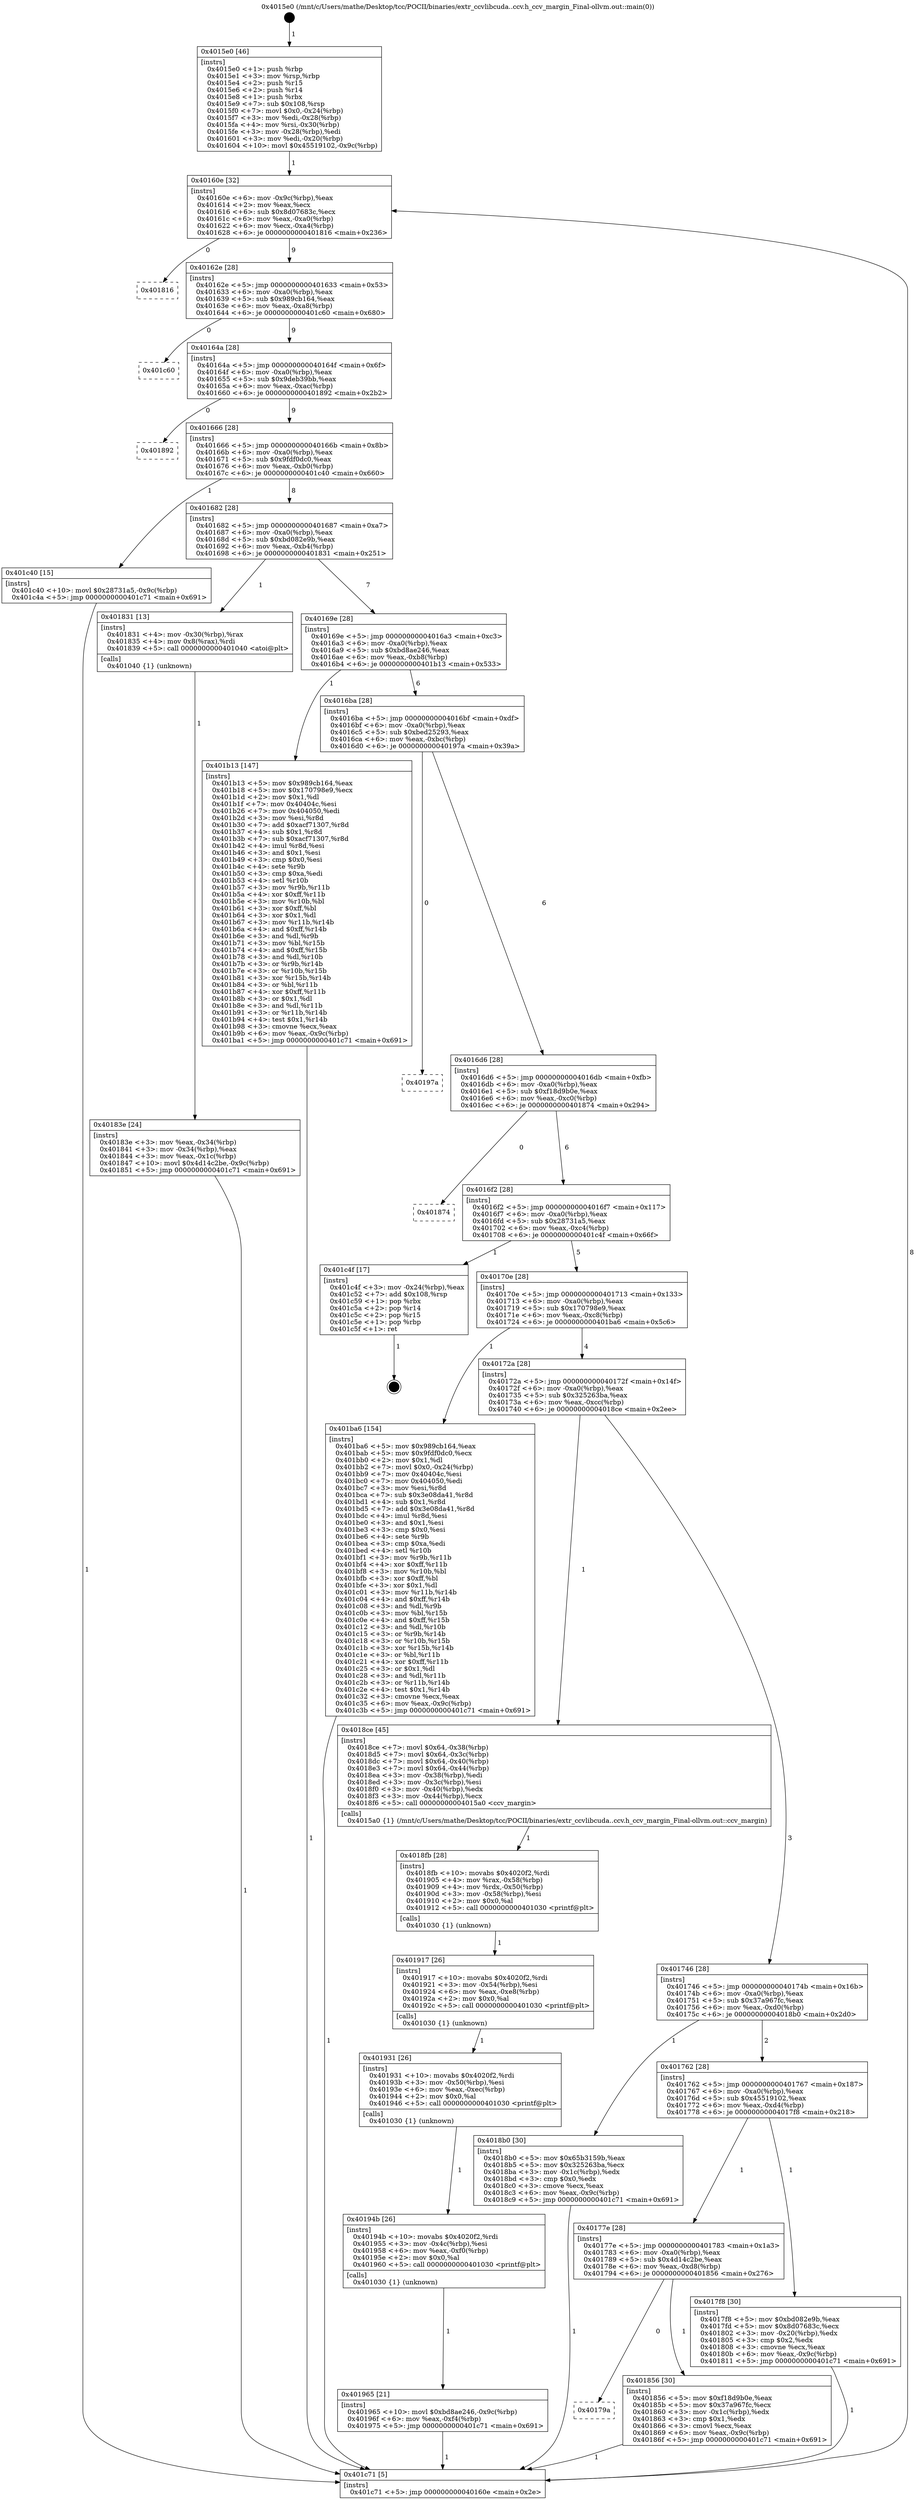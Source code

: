 digraph "0x4015e0" {
  label = "0x4015e0 (/mnt/c/Users/mathe/Desktop/tcc/POCII/binaries/extr_ccvlibcuda..ccv.h_ccv_margin_Final-ollvm.out::main(0))"
  labelloc = "t"
  node[shape=record]

  Entry [label="",width=0.3,height=0.3,shape=circle,fillcolor=black,style=filled]
  "0x40160e" [label="{
     0x40160e [32]\l
     | [instrs]\l
     &nbsp;&nbsp;0x40160e \<+6\>: mov -0x9c(%rbp),%eax\l
     &nbsp;&nbsp;0x401614 \<+2\>: mov %eax,%ecx\l
     &nbsp;&nbsp;0x401616 \<+6\>: sub $0x8d07683c,%ecx\l
     &nbsp;&nbsp;0x40161c \<+6\>: mov %eax,-0xa0(%rbp)\l
     &nbsp;&nbsp;0x401622 \<+6\>: mov %ecx,-0xa4(%rbp)\l
     &nbsp;&nbsp;0x401628 \<+6\>: je 0000000000401816 \<main+0x236\>\l
  }"]
  "0x401816" [label="{
     0x401816\l
  }", style=dashed]
  "0x40162e" [label="{
     0x40162e [28]\l
     | [instrs]\l
     &nbsp;&nbsp;0x40162e \<+5\>: jmp 0000000000401633 \<main+0x53\>\l
     &nbsp;&nbsp;0x401633 \<+6\>: mov -0xa0(%rbp),%eax\l
     &nbsp;&nbsp;0x401639 \<+5\>: sub $0x989cb164,%eax\l
     &nbsp;&nbsp;0x40163e \<+6\>: mov %eax,-0xa8(%rbp)\l
     &nbsp;&nbsp;0x401644 \<+6\>: je 0000000000401c60 \<main+0x680\>\l
  }"]
  Exit [label="",width=0.3,height=0.3,shape=circle,fillcolor=black,style=filled,peripheries=2]
  "0x401c60" [label="{
     0x401c60\l
  }", style=dashed]
  "0x40164a" [label="{
     0x40164a [28]\l
     | [instrs]\l
     &nbsp;&nbsp;0x40164a \<+5\>: jmp 000000000040164f \<main+0x6f\>\l
     &nbsp;&nbsp;0x40164f \<+6\>: mov -0xa0(%rbp),%eax\l
     &nbsp;&nbsp;0x401655 \<+5\>: sub $0x9deb39bb,%eax\l
     &nbsp;&nbsp;0x40165a \<+6\>: mov %eax,-0xac(%rbp)\l
     &nbsp;&nbsp;0x401660 \<+6\>: je 0000000000401892 \<main+0x2b2\>\l
  }"]
  "0x401965" [label="{
     0x401965 [21]\l
     | [instrs]\l
     &nbsp;&nbsp;0x401965 \<+10\>: movl $0xbd8ae246,-0x9c(%rbp)\l
     &nbsp;&nbsp;0x40196f \<+6\>: mov %eax,-0xf4(%rbp)\l
     &nbsp;&nbsp;0x401975 \<+5\>: jmp 0000000000401c71 \<main+0x691\>\l
  }"]
  "0x401892" [label="{
     0x401892\l
  }", style=dashed]
  "0x401666" [label="{
     0x401666 [28]\l
     | [instrs]\l
     &nbsp;&nbsp;0x401666 \<+5\>: jmp 000000000040166b \<main+0x8b\>\l
     &nbsp;&nbsp;0x40166b \<+6\>: mov -0xa0(%rbp),%eax\l
     &nbsp;&nbsp;0x401671 \<+5\>: sub $0x9fdf0dc0,%eax\l
     &nbsp;&nbsp;0x401676 \<+6\>: mov %eax,-0xb0(%rbp)\l
     &nbsp;&nbsp;0x40167c \<+6\>: je 0000000000401c40 \<main+0x660\>\l
  }"]
  "0x40194b" [label="{
     0x40194b [26]\l
     | [instrs]\l
     &nbsp;&nbsp;0x40194b \<+10\>: movabs $0x4020f2,%rdi\l
     &nbsp;&nbsp;0x401955 \<+3\>: mov -0x4c(%rbp),%esi\l
     &nbsp;&nbsp;0x401958 \<+6\>: mov %eax,-0xf0(%rbp)\l
     &nbsp;&nbsp;0x40195e \<+2\>: mov $0x0,%al\l
     &nbsp;&nbsp;0x401960 \<+5\>: call 0000000000401030 \<printf@plt\>\l
     | [calls]\l
     &nbsp;&nbsp;0x401030 \{1\} (unknown)\l
  }"]
  "0x401c40" [label="{
     0x401c40 [15]\l
     | [instrs]\l
     &nbsp;&nbsp;0x401c40 \<+10\>: movl $0x28731a5,-0x9c(%rbp)\l
     &nbsp;&nbsp;0x401c4a \<+5\>: jmp 0000000000401c71 \<main+0x691\>\l
  }"]
  "0x401682" [label="{
     0x401682 [28]\l
     | [instrs]\l
     &nbsp;&nbsp;0x401682 \<+5\>: jmp 0000000000401687 \<main+0xa7\>\l
     &nbsp;&nbsp;0x401687 \<+6\>: mov -0xa0(%rbp),%eax\l
     &nbsp;&nbsp;0x40168d \<+5\>: sub $0xbd082e9b,%eax\l
     &nbsp;&nbsp;0x401692 \<+6\>: mov %eax,-0xb4(%rbp)\l
     &nbsp;&nbsp;0x401698 \<+6\>: je 0000000000401831 \<main+0x251\>\l
  }"]
  "0x401931" [label="{
     0x401931 [26]\l
     | [instrs]\l
     &nbsp;&nbsp;0x401931 \<+10\>: movabs $0x4020f2,%rdi\l
     &nbsp;&nbsp;0x40193b \<+3\>: mov -0x50(%rbp),%esi\l
     &nbsp;&nbsp;0x40193e \<+6\>: mov %eax,-0xec(%rbp)\l
     &nbsp;&nbsp;0x401944 \<+2\>: mov $0x0,%al\l
     &nbsp;&nbsp;0x401946 \<+5\>: call 0000000000401030 \<printf@plt\>\l
     | [calls]\l
     &nbsp;&nbsp;0x401030 \{1\} (unknown)\l
  }"]
  "0x401831" [label="{
     0x401831 [13]\l
     | [instrs]\l
     &nbsp;&nbsp;0x401831 \<+4\>: mov -0x30(%rbp),%rax\l
     &nbsp;&nbsp;0x401835 \<+4\>: mov 0x8(%rax),%rdi\l
     &nbsp;&nbsp;0x401839 \<+5\>: call 0000000000401040 \<atoi@plt\>\l
     | [calls]\l
     &nbsp;&nbsp;0x401040 \{1\} (unknown)\l
  }"]
  "0x40169e" [label="{
     0x40169e [28]\l
     | [instrs]\l
     &nbsp;&nbsp;0x40169e \<+5\>: jmp 00000000004016a3 \<main+0xc3\>\l
     &nbsp;&nbsp;0x4016a3 \<+6\>: mov -0xa0(%rbp),%eax\l
     &nbsp;&nbsp;0x4016a9 \<+5\>: sub $0xbd8ae246,%eax\l
     &nbsp;&nbsp;0x4016ae \<+6\>: mov %eax,-0xb8(%rbp)\l
     &nbsp;&nbsp;0x4016b4 \<+6\>: je 0000000000401b13 \<main+0x533\>\l
  }"]
  "0x401917" [label="{
     0x401917 [26]\l
     | [instrs]\l
     &nbsp;&nbsp;0x401917 \<+10\>: movabs $0x4020f2,%rdi\l
     &nbsp;&nbsp;0x401921 \<+3\>: mov -0x54(%rbp),%esi\l
     &nbsp;&nbsp;0x401924 \<+6\>: mov %eax,-0xe8(%rbp)\l
     &nbsp;&nbsp;0x40192a \<+2\>: mov $0x0,%al\l
     &nbsp;&nbsp;0x40192c \<+5\>: call 0000000000401030 \<printf@plt\>\l
     | [calls]\l
     &nbsp;&nbsp;0x401030 \{1\} (unknown)\l
  }"]
  "0x401b13" [label="{
     0x401b13 [147]\l
     | [instrs]\l
     &nbsp;&nbsp;0x401b13 \<+5\>: mov $0x989cb164,%eax\l
     &nbsp;&nbsp;0x401b18 \<+5\>: mov $0x170798e9,%ecx\l
     &nbsp;&nbsp;0x401b1d \<+2\>: mov $0x1,%dl\l
     &nbsp;&nbsp;0x401b1f \<+7\>: mov 0x40404c,%esi\l
     &nbsp;&nbsp;0x401b26 \<+7\>: mov 0x404050,%edi\l
     &nbsp;&nbsp;0x401b2d \<+3\>: mov %esi,%r8d\l
     &nbsp;&nbsp;0x401b30 \<+7\>: add $0xacf71307,%r8d\l
     &nbsp;&nbsp;0x401b37 \<+4\>: sub $0x1,%r8d\l
     &nbsp;&nbsp;0x401b3b \<+7\>: sub $0xacf71307,%r8d\l
     &nbsp;&nbsp;0x401b42 \<+4\>: imul %r8d,%esi\l
     &nbsp;&nbsp;0x401b46 \<+3\>: and $0x1,%esi\l
     &nbsp;&nbsp;0x401b49 \<+3\>: cmp $0x0,%esi\l
     &nbsp;&nbsp;0x401b4c \<+4\>: sete %r9b\l
     &nbsp;&nbsp;0x401b50 \<+3\>: cmp $0xa,%edi\l
     &nbsp;&nbsp;0x401b53 \<+4\>: setl %r10b\l
     &nbsp;&nbsp;0x401b57 \<+3\>: mov %r9b,%r11b\l
     &nbsp;&nbsp;0x401b5a \<+4\>: xor $0xff,%r11b\l
     &nbsp;&nbsp;0x401b5e \<+3\>: mov %r10b,%bl\l
     &nbsp;&nbsp;0x401b61 \<+3\>: xor $0xff,%bl\l
     &nbsp;&nbsp;0x401b64 \<+3\>: xor $0x1,%dl\l
     &nbsp;&nbsp;0x401b67 \<+3\>: mov %r11b,%r14b\l
     &nbsp;&nbsp;0x401b6a \<+4\>: and $0xff,%r14b\l
     &nbsp;&nbsp;0x401b6e \<+3\>: and %dl,%r9b\l
     &nbsp;&nbsp;0x401b71 \<+3\>: mov %bl,%r15b\l
     &nbsp;&nbsp;0x401b74 \<+4\>: and $0xff,%r15b\l
     &nbsp;&nbsp;0x401b78 \<+3\>: and %dl,%r10b\l
     &nbsp;&nbsp;0x401b7b \<+3\>: or %r9b,%r14b\l
     &nbsp;&nbsp;0x401b7e \<+3\>: or %r10b,%r15b\l
     &nbsp;&nbsp;0x401b81 \<+3\>: xor %r15b,%r14b\l
     &nbsp;&nbsp;0x401b84 \<+3\>: or %bl,%r11b\l
     &nbsp;&nbsp;0x401b87 \<+4\>: xor $0xff,%r11b\l
     &nbsp;&nbsp;0x401b8b \<+3\>: or $0x1,%dl\l
     &nbsp;&nbsp;0x401b8e \<+3\>: and %dl,%r11b\l
     &nbsp;&nbsp;0x401b91 \<+3\>: or %r11b,%r14b\l
     &nbsp;&nbsp;0x401b94 \<+4\>: test $0x1,%r14b\l
     &nbsp;&nbsp;0x401b98 \<+3\>: cmovne %ecx,%eax\l
     &nbsp;&nbsp;0x401b9b \<+6\>: mov %eax,-0x9c(%rbp)\l
     &nbsp;&nbsp;0x401ba1 \<+5\>: jmp 0000000000401c71 \<main+0x691\>\l
  }"]
  "0x4016ba" [label="{
     0x4016ba [28]\l
     | [instrs]\l
     &nbsp;&nbsp;0x4016ba \<+5\>: jmp 00000000004016bf \<main+0xdf\>\l
     &nbsp;&nbsp;0x4016bf \<+6\>: mov -0xa0(%rbp),%eax\l
     &nbsp;&nbsp;0x4016c5 \<+5\>: sub $0xbed25293,%eax\l
     &nbsp;&nbsp;0x4016ca \<+6\>: mov %eax,-0xbc(%rbp)\l
     &nbsp;&nbsp;0x4016d0 \<+6\>: je 000000000040197a \<main+0x39a\>\l
  }"]
  "0x4018fb" [label="{
     0x4018fb [28]\l
     | [instrs]\l
     &nbsp;&nbsp;0x4018fb \<+10\>: movabs $0x4020f2,%rdi\l
     &nbsp;&nbsp;0x401905 \<+4\>: mov %rax,-0x58(%rbp)\l
     &nbsp;&nbsp;0x401909 \<+4\>: mov %rdx,-0x50(%rbp)\l
     &nbsp;&nbsp;0x40190d \<+3\>: mov -0x58(%rbp),%esi\l
     &nbsp;&nbsp;0x401910 \<+2\>: mov $0x0,%al\l
     &nbsp;&nbsp;0x401912 \<+5\>: call 0000000000401030 \<printf@plt\>\l
     | [calls]\l
     &nbsp;&nbsp;0x401030 \{1\} (unknown)\l
  }"]
  "0x40197a" [label="{
     0x40197a\l
  }", style=dashed]
  "0x4016d6" [label="{
     0x4016d6 [28]\l
     | [instrs]\l
     &nbsp;&nbsp;0x4016d6 \<+5\>: jmp 00000000004016db \<main+0xfb\>\l
     &nbsp;&nbsp;0x4016db \<+6\>: mov -0xa0(%rbp),%eax\l
     &nbsp;&nbsp;0x4016e1 \<+5\>: sub $0xf18d9b0e,%eax\l
     &nbsp;&nbsp;0x4016e6 \<+6\>: mov %eax,-0xc0(%rbp)\l
     &nbsp;&nbsp;0x4016ec \<+6\>: je 0000000000401874 \<main+0x294\>\l
  }"]
  "0x40179a" [label="{
     0x40179a\l
  }", style=dashed]
  "0x401874" [label="{
     0x401874\l
  }", style=dashed]
  "0x4016f2" [label="{
     0x4016f2 [28]\l
     | [instrs]\l
     &nbsp;&nbsp;0x4016f2 \<+5\>: jmp 00000000004016f7 \<main+0x117\>\l
     &nbsp;&nbsp;0x4016f7 \<+6\>: mov -0xa0(%rbp),%eax\l
     &nbsp;&nbsp;0x4016fd \<+5\>: sub $0x28731a5,%eax\l
     &nbsp;&nbsp;0x401702 \<+6\>: mov %eax,-0xc4(%rbp)\l
     &nbsp;&nbsp;0x401708 \<+6\>: je 0000000000401c4f \<main+0x66f\>\l
  }"]
  "0x401856" [label="{
     0x401856 [30]\l
     | [instrs]\l
     &nbsp;&nbsp;0x401856 \<+5\>: mov $0xf18d9b0e,%eax\l
     &nbsp;&nbsp;0x40185b \<+5\>: mov $0x37a967fc,%ecx\l
     &nbsp;&nbsp;0x401860 \<+3\>: mov -0x1c(%rbp),%edx\l
     &nbsp;&nbsp;0x401863 \<+3\>: cmp $0x1,%edx\l
     &nbsp;&nbsp;0x401866 \<+3\>: cmovl %ecx,%eax\l
     &nbsp;&nbsp;0x401869 \<+6\>: mov %eax,-0x9c(%rbp)\l
     &nbsp;&nbsp;0x40186f \<+5\>: jmp 0000000000401c71 \<main+0x691\>\l
  }"]
  "0x401c4f" [label="{
     0x401c4f [17]\l
     | [instrs]\l
     &nbsp;&nbsp;0x401c4f \<+3\>: mov -0x24(%rbp),%eax\l
     &nbsp;&nbsp;0x401c52 \<+7\>: add $0x108,%rsp\l
     &nbsp;&nbsp;0x401c59 \<+1\>: pop %rbx\l
     &nbsp;&nbsp;0x401c5a \<+2\>: pop %r14\l
     &nbsp;&nbsp;0x401c5c \<+2\>: pop %r15\l
     &nbsp;&nbsp;0x401c5e \<+1\>: pop %rbp\l
     &nbsp;&nbsp;0x401c5f \<+1\>: ret\l
  }"]
  "0x40170e" [label="{
     0x40170e [28]\l
     | [instrs]\l
     &nbsp;&nbsp;0x40170e \<+5\>: jmp 0000000000401713 \<main+0x133\>\l
     &nbsp;&nbsp;0x401713 \<+6\>: mov -0xa0(%rbp),%eax\l
     &nbsp;&nbsp;0x401719 \<+5\>: sub $0x170798e9,%eax\l
     &nbsp;&nbsp;0x40171e \<+6\>: mov %eax,-0xc8(%rbp)\l
     &nbsp;&nbsp;0x401724 \<+6\>: je 0000000000401ba6 \<main+0x5c6\>\l
  }"]
  "0x40183e" [label="{
     0x40183e [24]\l
     | [instrs]\l
     &nbsp;&nbsp;0x40183e \<+3\>: mov %eax,-0x34(%rbp)\l
     &nbsp;&nbsp;0x401841 \<+3\>: mov -0x34(%rbp),%eax\l
     &nbsp;&nbsp;0x401844 \<+3\>: mov %eax,-0x1c(%rbp)\l
     &nbsp;&nbsp;0x401847 \<+10\>: movl $0x4d14c2be,-0x9c(%rbp)\l
     &nbsp;&nbsp;0x401851 \<+5\>: jmp 0000000000401c71 \<main+0x691\>\l
  }"]
  "0x401ba6" [label="{
     0x401ba6 [154]\l
     | [instrs]\l
     &nbsp;&nbsp;0x401ba6 \<+5\>: mov $0x989cb164,%eax\l
     &nbsp;&nbsp;0x401bab \<+5\>: mov $0x9fdf0dc0,%ecx\l
     &nbsp;&nbsp;0x401bb0 \<+2\>: mov $0x1,%dl\l
     &nbsp;&nbsp;0x401bb2 \<+7\>: movl $0x0,-0x24(%rbp)\l
     &nbsp;&nbsp;0x401bb9 \<+7\>: mov 0x40404c,%esi\l
     &nbsp;&nbsp;0x401bc0 \<+7\>: mov 0x404050,%edi\l
     &nbsp;&nbsp;0x401bc7 \<+3\>: mov %esi,%r8d\l
     &nbsp;&nbsp;0x401bca \<+7\>: sub $0x3e08da41,%r8d\l
     &nbsp;&nbsp;0x401bd1 \<+4\>: sub $0x1,%r8d\l
     &nbsp;&nbsp;0x401bd5 \<+7\>: add $0x3e08da41,%r8d\l
     &nbsp;&nbsp;0x401bdc \<+4\>: imul %r8d,%esi\l
     &nbsp;&nbsp;0x401be0 \<+3\>: and $0x1,%esi\l
     &nbsp;&nbsp;0x401be3 \<+3\>: cmp $0x0,%esi\l
     &nbsp;&nbsp;0x401be6 \<+4\>: sete %r9b\l
     &nbsp;&nbsp;0x401bea \<+3\>: cmp $0xa,%edi\l
     &nbsp;&nbsp;0x401bed \<+4\>: setl %r10b\l
     &nbsp;&nbsp;0x401bf1 \<+3\>: mov %r9b,%r11b\l
     &nbsp;&nbsp;0x401bf4 \<+4\>: xor $0xff,%r11b\l
     &nbsp;&nbsp;0x401bf8 \<+3\>: mov %r10b,%bl\l
     &nbsp;&nbsp;0x401bfb \<+3\>: xor $0xff,%bl\l
     &nbsp;&nbsp;0x401bfe \<+3\>: xor $0x1,%dl\l
     &nbsp;&nbsp;0x401c01 \<+3\>: mov %r11b,%r14b\l
     &nbsp;&nbsp;0x401c04 \<+4\>: and $0xff,%r14b\l
     &nbsp;&nbsp;0x401c08 \<+3\>: and %dl,%r9b\l
     &nbsp;&nbsp;0x401c0b \<+3\>: mov %bl,%r15b\l
     &nbsp;&nbsp;0x401c0e \<+4\>: and $0xff,%r15b\l
     &nbsp;&nbsp;0x401c12 \<+3\>: and %dl,%r10b\l
     &nbsp;&nbsp;0x401c15 \<+3\>: or %r9b,%r14b\l
     &nbsp;&nbsp;0x401c18 \<+3\>: or %r10b,%r15b\l
     &nbsp;&nbsp;0x401c1b \<+3\>: xor %r15b,%r14b\l
     &nbsp;&nbsp;0x401c1e \<+3\>: or %bl,%r11b\l
     &nbsp;&nbsp;0x401c21 \<+4\>: xor $0xff,%r11b\l
     &nbsp;&nbsp;0x401c25 \<+3\>: or $0x1,%dl\l
     &nbsp;&nbsp;0x401c28 \<+3\>: and %dl,%r11b\l
     &nbsp;&nbsp;0x401c2b \<+3\>: or %r11b,%r14b\l
     &nbsp;&nbsp;0x401c2e \<+4\>: test $0x1,%r14b\l
     &nbsp;&nbsp;0x401c32 \<+3\>: cmovne %ecx,%eax\l
     &nbsp;&nbsp;0x401c35 \<+6\>: mov %eax,-0x9c(%rbp)\l
     &nbsp;&nbsp;0x401c3b \<+5\>: jmp 0000000000401c71 \<main+0x691\>\l
  }"]
  "0x40172a" [label="{
     0x40172a [28]\l
     | [instrs]\l
     &nbsp;&nbsp;0x40172a \<+5\>: jmp 000000000040172f \<main+0x14f\>\l
     &nbsp;&nbsp;0x40172f \<+6\>: mov -0xa0(%rbp),%eax\l
     &nbsp;&nbsp;0x401735 \<+5\>: sub $0x325263ba,%eax\l
     &nbsp;&nbsp;0x40173a \<+6\>: mov %eax,-0xcc(%rbp)\l
     &nbsp;&nbsp;0x401740 \<+6\>: je 00000000004018ce \<main+0x2ee\>\l
  }"]
  "0x4015e0" [label="{
     0x4015e0 [46]\l
     | [instrs]\l
     &nbsp;&nbsp;0x4015e0 \<+1\>: push %rbp\l
     &nbsp;&nbsp;0x4015e1 \<+3\>: mov %rsp,%rbp\l
     &nbsp;&nbsp;0x4015e4 \<+2\>: push %r15\l
     &nbsp;&nbsp;0x4015e6 \<+2\>: push %r14\l
     &nbsp;&nbsp;0x4015e8 \<+1\>: push %rbx\l
     &nbsp;&nbsp;0x4015e9 \<+7\>: sub $0x108,%rsp\l
     &nbsp;&nbsp;0x4015f0 \<+7\>: movl $0x0,-0x24(%rbp)\l
     &nbsp;&nbsp;0x4015f7 \<+3\>: mov %edi,-0x28(%rbp)\l
     &nbsp;&nbsp;0x4015fa \<+4\>: mov %rsi,-0x30(%rbp)\l
     &nbsp;&nbsp;0x4015fe \<+3\>: mov -0x28(%rbp),%edi\l
     &nbsp;&nbsp;0x401601 \<+3\>: mov %edi,-0x20(%rbp)\l
     &nbsp;&nbsp;0x401604 \<+10\>: movl $0x45519102,-0x9c(%rbp)\l
  }"]
  "0x4018ce" [label="{
     0x4018ce [45]\l
     | [instrs]\l
     &nbsp;&nbsp;0x4018ce \<+7\>: movl $0x64,-0x38(%rbp)\l
     &nbsp;&nbsp;0x4018d5 \<+7\>: movl $0x64,-0x3c(%rbp)\l
     &nbsp;&nbsp;0x4018dc \<+7\>: movl $0x64,-0x40(%rbp)\l
     &nbsp;&nbsp;0x4018e3 \<+7\>: movl $0x64,-0x44(%rbp)\l
     &nbsp;&nbsp;0x4018ea \<+3\>: mov -0x38(%rbp),%edi\l
     &nbsp;&nbsp;0x4018ed \<+3\>: mov -0x3c(%rbp),%esi\l
     &nbsp;&nbsp;0x4018f0 \<+3\>: mov -0x40(%rbp),%edx\l
     &nbsp;&nbsp;0x4018f3 \<+3\>: mov -0x44(%rbp),%ecx\l
     &nbsp;&nbsp;0x4018f6 \<+5\>: call 00000000004015a0 \<ccv_margin\>\l
     | [calls]\l
     &nbsp;&nbsp;0x4015a0 \{1\} (/mnt/c/Users/mathe/Desktop/tcc/POCII/binaries/extr_ccvlibcuda..ccv.h_ccv_margin_Final-ollvm.out::ccv_margin)\l
  }"]
  "0x401746" [label="{
     0x401746 [28]\l
     | [instrs]\l
     &nbsp;&nbsp;0x401746 \<+5\>: jmp 000000000040174b \<main+0x16b\>\l
     &nbsp;&nbsp;0x40174b \<+6\>: mov -0xa0(%rbp),%eax\l
     &nbsp;&nbsp;0x401751 \<+5\>: sub $0x37a967fc,%eax\l
     &nbsp;&nbsp;0x401756 \<+6\>: mov %eax,-0xd0(%rbp)\l
     &nbsp;&nbsp;0x40175c \<+6\>: je 00000000004018b0 \<main+0x2d0\>\l
  }"]
  "0x401c71" [label="{
     0x401c71 [5]\l
     | [instrs]\l
     &nbsp;&nbsp;0x401c71 \<+5\>: jmp 000000000040160e \<main+0x2e\>\l
  }"]
  "0x4018b0" [label="{
     0x4018b0 [30]\l
     | [instrs]\l
     &nbsp;&nbsp;0x4018b0 \<+5\>: mov $0x65b3159b,%eax\l
     &nbsp;&nbsp;0x4018b5 \<+5\>: mov $0x325263ba,%ecx\l
     &nbsp;&nbsp;0x4018ba \<+3\>: mov -0x1c(%rbp),%edx\l
     &nbsp;&nbsp;0x4018bd \<+3\>: cmp $0x0,%edx\l
     &nbsp;&nbsp;0x4018c0 \<+3\>: cmove %ecx,%eax\l
     &nbsp;&nbsp;0x4018c3 \<+6\>: mov %eax,-0x9c(%rbp)\l
     &nbsp;&nbsp;0x4018c9 \<+5\>: jmp 0000000000401c71 \<main+0x691\>\l
  }"]
  "0x401762" [label="{
     0x401762 [28]\l
     | [instrs]\l
     &nbsp;&nbsp;0x401762 \<+5\>: jmp 0000000000401767 \<main+0x187\>\l
     &nbsp;&nbsp;0x401767 \<+6\>: mov -0xa0(%rbp),%eax\l
     &nbsp;&nbsp;0x40176d \<+5\>: sub $0x45519102,%eax\l
     &nbsp;&nbsp;0x401772 \<+6\>: mov %eax,-0xd4(%rbp)\l
     &nbsp;&nbsp;0x401778 \<+6\>: je 00000000004017f8 \<main+0x218\>\l
  }"]
  "0x40177e" [label="{
     0x40177e [28]\l
     | [instrs]\l
     &nbsp;&nbsp;0x40177e \<+5\>: jmp 0000000000401783 \<main+0x1a3\>\l
     &nbsp;&nbsp;0x401783 \<+6\>: mov -0xa0(%rbp),%eax\l
     &nbsp;&nbsp;0x401789 \<+5\>: sub $0x4d14c2be,%eax\l
     &nbsp;&nbsp;0x40178e \<+6\>: mov %eax,-0xd8(%rbp)\l
     &nbsp;&nbsp;0x401794 \<+6\>: je 0000000000401856 \<main+0x276\>\l
  }"]
  "0x4017f8" [label="{
     0x4017f8 [30]\l
     | [instrs]\l
     &nbsp;&nbsp;0x4017f8 \<+5\>: mov $0xbd082e9b,%eax\l
     &nbsp;&nbsp;0x4017fd \<+5\>: mov $0x8d07683c,%ecx\l
     &nbsp;&nbsp;0x401802 \<+3\>: mov -0x20(%rbp),%edx\l
     &nbsp;&nbsp;0x401805 \<+3\>: cmp $0x2,%edx\l
     &nbsp;&nbsp;0x401808 \<+3\>: cmovne %ecx,%eax\l
     &nbsp;&nbsp;0x40180b \<+6\>: mov %eax,-0x9c(%rbp)\l
     &nbsp;&nbsp;0x401811 \<+5\>: jmp 0000000000401c71 \<main+0x691\>\l
  }"]
  Entry -> "0x4015e0" [label=" 1"]
  "0x40160e" -> "0x401816" [label=" 0"]
  "0x40160e" -> "0x40162e" [label=" 9"]
  "0x401c4f" -> Exit [label=" 1"]
  "0x40162e" -> "0x401c60" [label=" 0"]
  "0x40162e" -> "0x40164a" [label=" 9"]
  "0x401c40" -> "0x401c71" [label=" 1"]
  "0x40164a" -> "0x401892" [label=" 0"]
  "0x40164a" -> "0x401666" [label=" 9"]
  "0x401ba6" -> "0x401c71" [label=" 1"]
  "0x401666" -> "0x401c40" [label=" 1"]
  "0x401666" -> "0x401682" [label=" 8"]
  "0x401b13" -> "0x401c71" [label=" 1"]
  "0x401682" -> "0x401831" [label=" 1"]
  "0x401682" -> "0x40169e" [label=" 7"]
  "0x401965" -> "0x401c71" [label=" 1"]
  "0x40169e" -> "0x401b13" [label=" 1"]
  "0x40169e" -> "0x4016ba" [label=" 6"]
  "0x40194b" -> "0x401965" [label=" 1"]
  "0x4016ba" -> "0x40197a" [label=" 0"]
  "0x4016ba" -> "0x4016d6" [label=" 6"]
  "0x401931" -> "0x40194b" [label=" 1"]
  "0x4016d6" -> "0x401874" [label=" 0"]
  "0x4016d6" -> "0x4016f2" [label=" 6"]
  "0x401917" -> "0x401931" [label=" 1"]
  "0x4016f2" -> "0x401c4f" [label=" 1"]
  "0x4016f2" -> "0x40170e" [label=" 5"]
  "0x4018fb" -> "0x401917" [label=" 1"]
  "0x40170e" -> "0x401ba6" [label=" 1"]
  "0x40170e" -> "0x40172a" [label=" 4"]
  "0x4018b0" -> "0x401c71" [label=" 1"]
  "0x40172a" -> "0x4018ce" [label=" 1"]
  "0x40172a" -> "0x401746" [label=" 3"]
  "0x401856" -> "0x401c71" [label=" 1"]
  "0x401746" -> "0x4018b0" [label=" 1"]
  "0x401746" -> "0x401762" [label=" 2"]
  "0x40177e" -> "0x40179a" [label=" 0"]
  "0x401762" -> "0x4017f8" [label=" 1"]
  "0x401762" -> "0x40177e" [label=" 1"]
  "0x4017f8" -> "0x401c71" [label=" 1"]
  "0x4015e0" -> "0x40160e" [label=" 1"]
  "0x401c71" -> "0x40160e" [label=" 8"]
  "0x401831" -> "0x40183e" [label=" 1"]
  "0x40183e" -> "0x401c71" [label=" 1"]
  "0x4018ce" -> "0x4018fb" [label=" 1"]
  "0x40177e" -> "0x401856" [label=" 1"]
}
